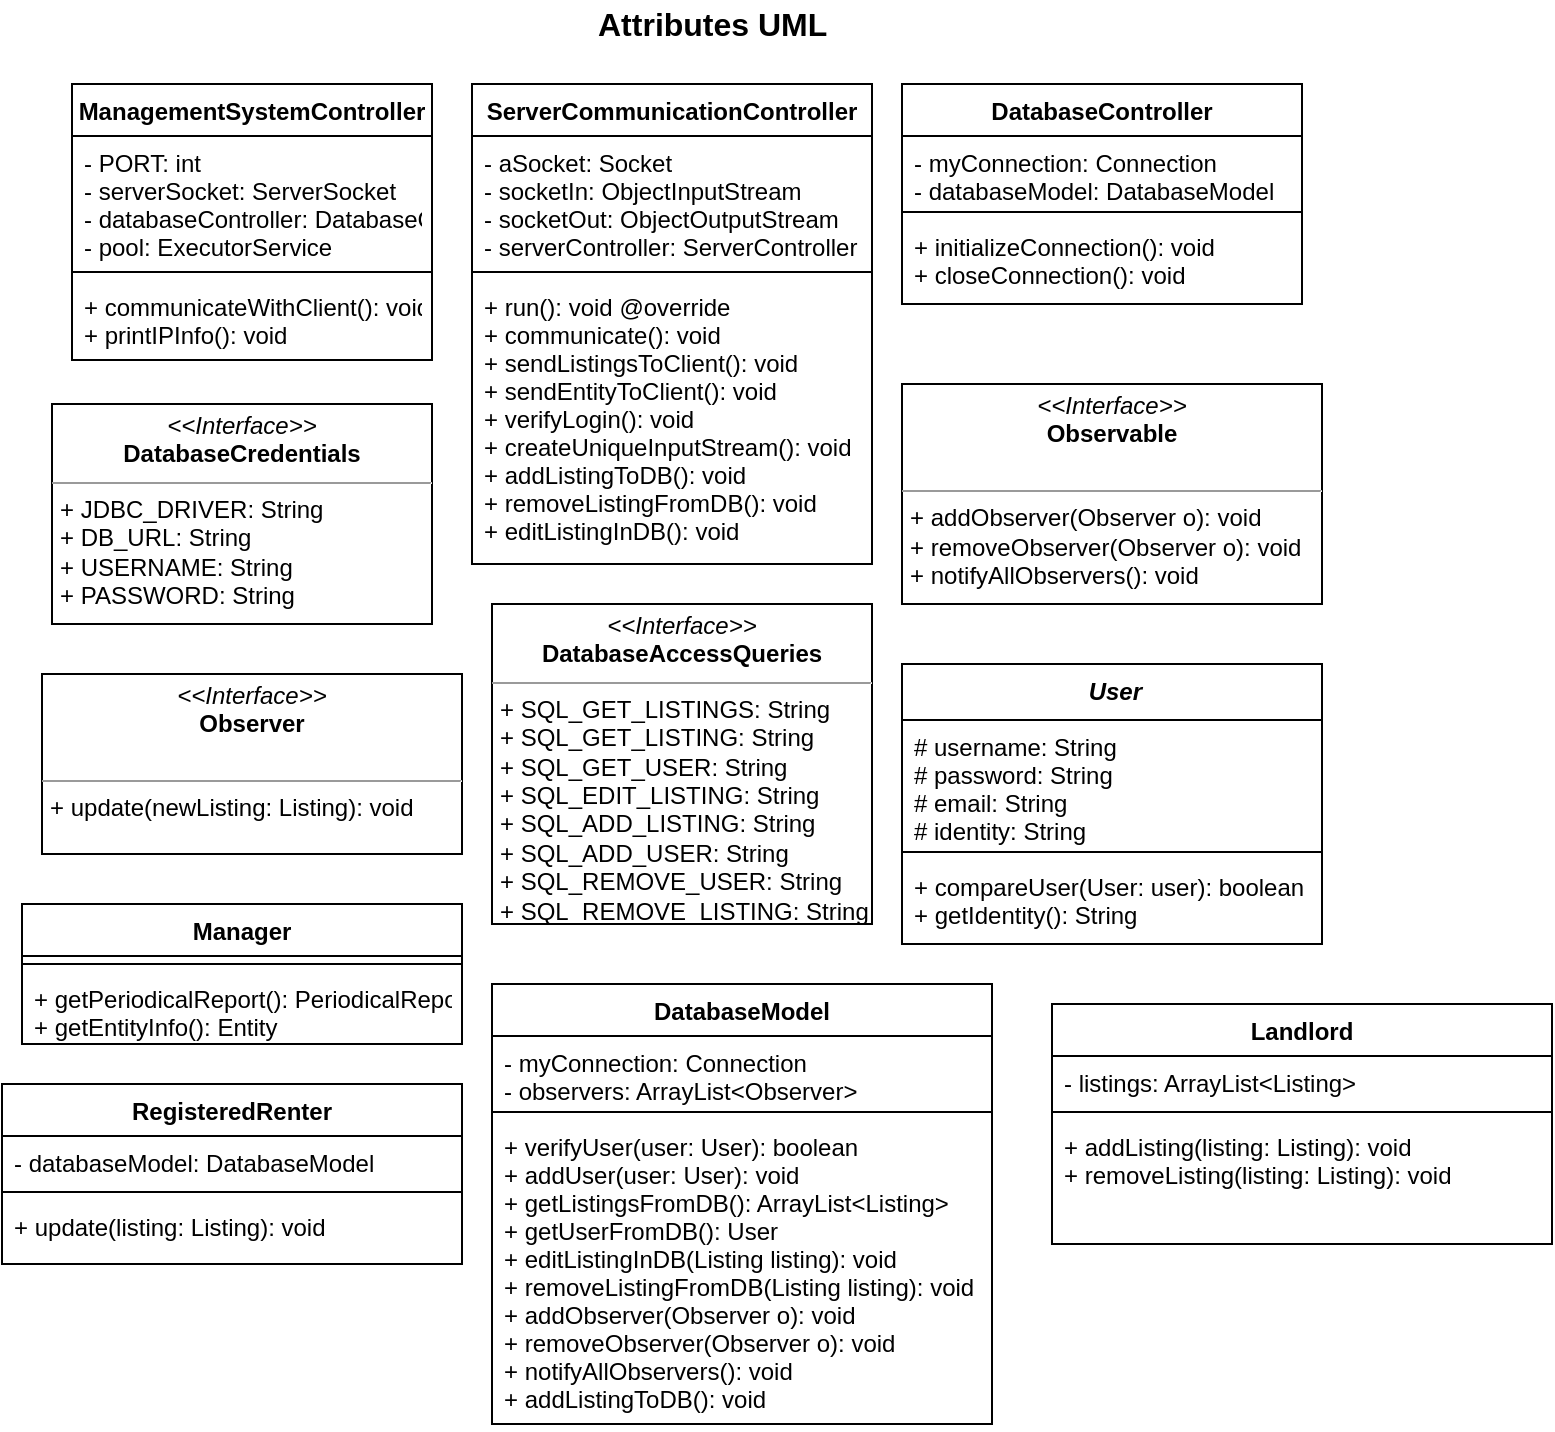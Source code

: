 <mxfile version="12.1.7" type="device" pages="2"><diagram id="ZjLMjwhQhprOJJlXnd0U" name="Server"><mxGraphModel dx="932" dy="666" grid="1" gridSize="10" guides="1" tooltips="1" connect="1" arrows="1" fold="1" page="1" pageScale="1" pageWidth="850" pageHeight="1100" math="0" shadow="0"><root><mxCell id="0"/><mxCell id="1" parent="0"/><mxCell id="1VRSqPTS7MDzM6fTv4VK-1" value="ManagementSystemController" style="swimlane;fontStyle=1;align=center;verticalAlign=top;childLayout=stackLayout;horizontal=1;startSize=26;horizontalStack=0;resizeParent=1;resizeParentMax=0;resizeLast=0;collapsible=1;marginBottom=0;" parent="1" vertex="1"><mxGeometry x="50" y="70" width="180" height="138" as="geometry"/></mxCell><mxCell id="1VRSqPTS7MDzM6fTv4VK-2" value="- PORT: int&#10;- serverSocket: ServerSocket&#10;- databaseController: DatabaseController&#10;- pool: ExecutorService" style="text;strokeColor=none;fillColor=none;align=left;verticalAlign=top;spacingLeft=4;spacingRight=4;overflow=hidden;rotatable=0;points=[[0,0.5],[1,0.5]];portConstraint=eastwest;" parent="1VRSqPTS7MDzM6fTv4VK-1" vertex="1"><mxGeometry y="26" width="180" height="64" as="geometry"/></mxCell><mxCell id="1VRSqPTS7MDzM6fTv4VK-3" value="" style="line;strokeWidth=1;fillColor=none;align=left;verticalAlign=middle;spacingTop=-1;spacingLeft=3;spacingRight=3;rotatable=0;labelPosition=right;points=[];portConstraint=eastwest;" parent="1VRSqPTS7MDzM6fTv4VK-1" vertex="1"><mxGeometry y="90" width="180" height="8" as="geometry"/></mxCell><mxCell id="1VRSqPTS7MDzM6fTv4VK-4" value="+ communicateWithClient(): void&#10;+ printIPInfo(): void" style="text;strokeColor=none;fillColor=none;align=left;verticalAlign=top;spacingLeft=4;spacingRight=4;overflow=hidden;rotatable=0;points=[[0,0.5],[1,0.5]];portConstraint=eastwest;" parent="1VRSqPTS7MDzM6fTv4VK-1" vertex="1"><mxGeometry y="98" width="180" height="40" as="geometry"/></mxCell><mxCell id="1VRSqPTS7MDzM6fTv4VK-5" value="ServerCommunicationController" style="swimlane;fontStyle=1;align=center;verticalAlign=top;childLayout=stackLayout;horizontal=1;startSize=26;horizontalStack=0;resizeParent=1;resizeParentMax=0;resizeLast=0;collapsible=1;marginBottom=0;" parent="1" vertex="1"><mxGeometry x="250" y="70" width="200" height="240" as="geometry"/></mxCell><mxCell id="1VRSqPTS7MDzM6fTv4VK-6" value="- aSocket: Socket&#10;- socketIn: ObjectInputStream&#10;- socketOut: ObjectOutputStream&#10;- serverController: ServerController" style="text;strokeColor=none;fillColor=none;align=left;verticalAlign=top;spacingLeft=4;spacingRight=4;overflow=hidden;rotatable=0;points=[[0,0.5],[1,0.5]];portConstraint=eastwest;" parent="1VRSqPTS7MDzM6fTv4VK-5" vertex="1"><mxGeometry y="26" width="200" height="64" as="geometry"/></mxCell><mxCell id="1VRSqPTS7MDzM6fTv4VK-7" value="" style="line;strokeWidth=1;fillColor=none;align=left;verticalAlign=middle;spacingTop=-1;spacingLeft=3;spacingRight=3;rotatable=0;labelPosition=right;points=[];portConstraint=eastwest;" parent="1VRSqPTS7MDzM6fTv4VK-5" vertex="1"><mxGeometry y="90" width="200" height="8" as="geometry"/></mxCell><mxCell id="1VRSqPTS7MDzM6fTv4VK-8" value="+ run(): void @override&#10;+ communicate(): void&#10;+ sendListingsToClient(): void&#10;+ sendEntityToClient(): void&#10;+ verifyLogin(): void&#10;+ createUniqueInputStream(): void&#10;+ addListingToDB(): void&#10;+ removeListingFromDB(): void&#10;+ editListingInDB(): void&#10;" style="text;strokeColor=none;fillColor=none;align=left;verticalAlign=top;spacingLeft=4;spacingRight=4;overflow=hidden;rotatable=0;points=[[0,0.5],[1,0.5]];portConstraint=eastwest;" parent="1VRSqPTS7MDzM6fTv4VK-5" vertex="1"><mxGeometry y="98" width="200" height="142" as="geometry"/></mxCell><mxCell id="1VRSqPTS7MDzM6fTv4VK-9" value="DatabaseController" style="swimlane;fontStyle=1;align=center;verticalAlign=top;childLayout=stackLayout;horizontal=1;startSize=26;horizontalStack=0;resizeParent=1;resizeParentMax=0;resizeLast=0;collapsible=1;marginBottom=0;" parent="1" vertex="1"><mxGeometry x="465" y="70" width="200" height="110" as="geometry"/></mxCell><mxCell id="1VRSqPTS7MDzM6fTv4VK-10" value="- myConnection: Connection&#10;- databaseModel: DatabaseModel" style="text;strokeColor=none;fillColor=none;align=left;verticalAlign=top;spacingLeft=4;spacingRight=4;overflow=hidden;rotatable=0;points=[[0,0.5],[1,0.5]];portConstraint=eastwest;" parent="1VRSqPTS7MDzM6fTv4VK-9" vertex="1"><mxGeometry y="26" width="200" height="34" as="geometry"/></mxCell><mxCell id="1VRSqPTS7MDzM6fTv4VK-11" value="" style="line;strokeWidth=1;fillColor=none;align=left;verticalAlign=middle;spacingTop=-1;spacingLeft=3;spacingRight=3;rotatable=0;labelPosition=right;points=[];portConstraint=eastwest;" parent="1VRSqPTS7MDzM6fTv4VK-9" vertex="1"><mxGeometry y="60" width="200" height="8" as="geometry"/></mxCell><mxCell id="1VRSqPTS7MDzM6fTv4VK-12" value="+ initializeConnection(): void&#10;+ closeConnection(): void&#10;" style="text;strokeColor=none;fillColor=none;align=left;verticalAlign=top;spacingLeft=4;spacingRight=4;overflow=hidden;rotatable=0;points=[[0,0.5],[1,0.5]];portConstraint=eastwest;" parent="1VRSqPTS7MDzM6fTv4VK-9" vertex="1"><mxGeometry y="68" width="200" height="42" as="geometry"/></mxCell><mxCell id="1VRSqPTS7MDzM6fTv4VK-17" value="&lt;p style=&quot;margin: 0px ; margin-top: 4px ; text-align: center&quot;&gt;&lt;i&gt;&amp;lt;&amp;lt;Interface&amp;gt;&amp;gt;&lt;/i&gt;&lt;br&gt;&lt;b&gt;DatabaseCredentials&lt;/b&gt;&lt;/p&gt;&lt;hr size=&quot;1&quot;&gt;&lt;p style=&quot;margin: 0px ; margin-left: 4px&quot;&gt;+ JDBC_DRIVER: String&lt;/p&gt;&lt;p style=&quot;margin: 0px ; margin-left: 4px&quot;&gt;+ DB_URL: String&lt;/p&gt;&lt;p style=&quot;margin: 0px ; margin-left: 4px&quot;&gt;+ USERNAME: String&lt;/p&gt;&lt;p style=&quot;margin: 0px ; margin-left: 4px&quot;&gt;+ PASSWORD: String&lt;/p&gt;" style="verticalAlign=top;align=left;overflow=fill;fontSize=12;fontFamily=Helvetica;html=1;" parent="1" vertex="1"><mxGeometry x="40" y="230" width="190" height="110" as="geometry"/></mxCell><mxCell id="1VRSqPTS7MDzM6fTv4VK-18" value="&lt;p style=&quot;margin: 0px ; margin-top: 4px ; text-align: center&quot;&gt;&lt;i&gt;&amp;lt;&amp;lt;Interface&amp;gt;&amp;gt;&lt;/i&gt;&lt;br&gt;&lt;b&gt;DatabaseAccessQueries&lt;/b&gt;&lt;/p&gt;&lt;hr size=&quot;1&quot;&gt;&lt;p style=&quot;margin: 0px ; margin-left: 4px&quot;&gt;+ SQL_GET_LISTINGS: String&lt;/p&gt;&lt;p style=&quot;margin: 0px ; margin-left: 4px&quot;&gt;+ SQL_GET_LISTING: String&lt;/p&gt;&lt;p style=&quot;margin: 0px ; margin-left: 4px&quot;&gt;+ SQL_GET_USER: String&lt;/p&gt;&lt;p style=&quot;margin: 0px ; margin-left: 4px&quot;&gt;+ SQL_EDIT_LISTING: String&lt;/p&gt;&lt;p style=&quot;margin: 0px ; margin-left: 4px&quot;&gt;+ SQL_ADD_LISTING: String&lt;/p&gt;&lt;p style=&quot;margin: 0px ; margin-left: 4px&quot;&gt;+ SQL_ADD_USER: String&lt;/p&gt;&lt;p style=&quot;margin: 0px ; margin-left: 4px&quot;&gt;+ SQL_REMOVE_USER: String&lt;/p&gt;&lt;p style=&quot;margin: 0px ; margin-left: 4px&quot;&gt;+ SQL_REMOVE_LISTING: String&lt;/p&gt;" style="verticalAlign=top;align=left;overflow=fill;fontSize=12;fontFamily=Helvetica;html=1;" parent="1" vertex="1"><mxGeometry x="260" y="330" width="190" height="160" as="geometry"/></mxCell><mxCell id="1VRSqPTS7MDzM6fTv4VK-20" value="&lt;p style=&quot;margin: 0px ; margin-top: 4px ; text-align: center&quot;&gt;&lt;i&gt;&amp;lt;&amp;lt;Interface&amp;gt;&amp;gt;&lt;/i&gt;&lt;br&gt;&lt;b&gt;Observable&lt;/b&gt;&lt;/p&gt;&lt;p style=&quot;margin: 0px ; margin-left: 4px&quot;&gt;&lt;br&gt;&lt;/p&gt;&lt;hr size=&quot;1&quot;&gt;&lt;p style=&quot;margin: 0px ; margin-left: 4px&quot;&gt;+ addObserver(Observer o): void&lt;/p&gt;&lt;p style=&quot;margin: 0px ; margin-left: 4px&quot;&gt;+ removeObserver(Observer o): void&lt;/p&gt;&lt;p style=&quot;margin: 0px ; margin-left: 4px&quot;&gt;+ notifyAllObservers(): void&lt;/p&gt;" style="verticalAlign=top;align=left;overflow=fill;fontSize=12;fontFamily=Helvetica;html=1;" parent="1" vertex="1"><mxGeometry x="465" y="220" width="210" height="110" as="geometry"/></mxCell><mxCell id="1VRSqPTS7MDzM6fTv4VK-21" value="&lt;p style=&quot;margin: 0px ; margin-top: 4px ; text-align: center&quot;&gt;&lt;i&gt;&amp;lt;&amp;lt;Interface&amp;gt;&amp;gt;&lt;/i&gt;&lt;br&gt;&lt;b&gt;Observer&lt;/b&gt;&lt;/p&gt;&lt;p style=&quot;margin: 0px ; margin-left: 4px&quot;&gt;&lt;br&gt;&lt;/p&gt;&lt;hr size=&quot;1&quot;&gt;&lt;p style=&quot;margin: 0px ; margin-left: 4px&quot;&gt;+ update(newListing: Listing): void&lt;/p&gt;" style="verticalAlign=top;align=left;overflow=fill;fontSize=12;fontFamily=Helvetica;html=1;" parent="1" vertex="1"><mxGeometry x="35" y="365" width="210" height="90" as="geometry"/></mxCell><mxCell id="1VRSqPTS7MDzM6fTv4VK-22" value="DatabaseModel" style="swimlane;fontStyle=1;align=center;verticalAlign=top;childLayout=stackLayout;horizontal=1;startSize=26;horizontalStack=0;resizeParent=1;resizeParentMax=0;resizeLast=0;collapsible=1;marginBottom=0;" parent="1" vertex="1"><mxGeometry x="260" y="520" width="250" height="220" as="geometry"/></mxCell><mxCell id="1VRSqPTS7MDzM6fTv4VK-23" value="- myConnection: Connection&#10;- observers: ArrayList&lt;Observer&gt;" style="text;strokeColor=none;fillColor=none;align=left;verticalAlign=top;spacingLeft=4;spacingRight=4;overflow=hidden;rotatable=0;points=[[0,0.5],[1,0.5]];portConstraint=eastwest;" parent="1VRSqPTS7MDzM6fTv4VK-22" vertex="1"><mxGeometry y="26" width="250" height="34" as="geometry"/></mxCell><mxCell id="1VRSqPTS7MDzM6fTv4VK-24" value="" style="line;strokeWidth=1;fillColor=none;align=left;verticalAlign=middle;spacingTop=-1;spacingLeft=3;spacingRight=3;rotatable=0;labelPosition=right;points=[];portConstraint=eastwest;" parent="1VRSqPTS7MDzM6fTv4VK-22" vertex="1"><mxGeometry y="60" width="250" height="8" as="geometry"/></mxCell><mxCell id="1VRSqPTS7MDzM6fTv4VK-25" value="+ verifyUser(user: User): boolean&#10;+ addUser(user: User): void&#10;+ getListingsFromDB(): ArrayList&lt;Listing&gt;&#10;+ getUserFromDB(): User&#10;+ editListingInDB(Listing listing): void&#10;+ removeListingFromDB(Listing listing): void&#10;+ addObserver(Observer o): void&#10;+ removeObserver(Observer o): void&#10;+ notifyAllObservers(): void&#10;+ addListingToDB(): void" style="text;strokeColor=none;fillColor=none;align=left;verticalAlign=top;spacingLeft=4;spacingRight=4;overflow=hidden;rotatable=0;points=[[0,0.5],[1,0.5]];portConstraint=eastwest;" parent="1VRSqPTS7MDzM6fTv4VK-22" vertex="1"><mxGeometry y="68" width="250" height="152" as="geometry"/></mxCell><mxCell id="1VRSqPTS7MDzM6fTv4VK-30" value=" User" style="swimlane;fontStyle=3;align=center;verticalAlign=top;childLayout=stackLayout;horizontal=1;startSize=28;horizontalStack=0;resizeParent=1;resizeParentMax=0;resizeLast=0;collapsible=1;marginBottom=0;shadow=0;comic=0;noLabel=0;autosize=1;" parent="1" vertex="1"><mxGeometry x="465" y="360" width="210" height="140" as="geometry"><mxRectangle x="530" y="525" width="60" height="26" as="alternateBounds"/></mxGeometry></mxCell><mxCell id="1VRSqPTS7MDzM6fTv4VK-31" value="# username: String&#10;# password: String&#10;# email: String&#10;# identity: String" style="text;strokeColor=none;fillColor=none;align=left;verticalAlign=top;spacingLeft=4;spacingRight=4;overflow=hidden;rotatable=0;points=[[0,0.5],[1,0.5]];portConstraint=eastwest;" parent="1VRSqPTS7MDzM6fTv4VK-30" vertex="1"><mxGeometry y="28" width="210" height="62" as="geometry"/></mxCell><mxCell id="1VRSqPTS7MDzM6fTv4VK-32" value="" style="line;strokeWidth=1;fillColor=none;align=left;verticalAlign=middle;spacingTop=-1;spacingLeft=3;spacingRight=3;rotatable=0;labelPosition=right;points=[];portConstraint=eastwest;" parent="1VRSqPTS7MDzM6fTv4VK-30" vertex="1"><mxGeometry y="90" width="210" height="8" as="geometry"/></mxCell><mxCell id="1VRSqPTS7MDzM6fTv4VK-33" value="+ compareUser(User: user): boolean&#10;+ getIdentity(): String" style="text;strokeColor=none;fillColor=none;align=left;verticalAlign=top;spacingLeft=4;spacingRight=4;overflow=hidden;rotatable=0;points=[[0,0.5],[1,0.5]];portConstraint=eastwest;" parent="1VRSqPTS7MDzM6fTv4VK-30" vertex="1"><mxGeometry y="98" width="210" height="42" as="geometry"/></mxCell><mxCell id="0YHvkVPW5jOjqo-E0-1i-1" value="Manager" style="swimlane;fontStyle=1;align=center;verticalAlign=top;childLayout=stackLayout;horizontal=1;startSize=26;horizontalStack=0;resizeParent=1;resizeParentMax=0;resizeLast=0;collapsible=1;marginBottom=0;" parent="1" vertex="1"><mxGeometry x="25" y="480" width="220" height="70" as="geometry"/></mxCell><mxCell id="0YHvkVPW5jOjqo-E0-1i-3" value="" style="line;strokeWidth=1;fillColor=none;align=left;verticalAlign=middle;spacingTop=-1;spacingLeft=3;spacingRight=3;rotatable=0;labelPosition=right;points=[];portConstraint=eastwest;" parent="0YHvkVPW5jOjqo-E0-1i-1" vertex="1"><mxGeometry y="26" width="220" height="8" as="geometry"/></mxCell><mxCell id="0YHvkVPW5jOjqo-E0-1i-4" value="+ getPeriodicalReport(): PeriodicalReport&#10;+ getEntityInfo(): Entity" style="text;strokeColor=none;fillColor=none;align=left;verticalAlign=top;spacingLeft=4;spacingRight=4;overflow=hidden;rotatable=0;points=[[0,0.5],[1,0.5]];portConstraint=eastwest;" parent="0YHvkVPW5jOjqo-E0-1i-1" vertex="1"><mxGeometry y="34" width="220" height="36" as="geometry"/></mxCell><mxCell id="0YHvkVPW5jOjqo-E0-1i-5" value="RegisteredRenter" style="swimlane;fontStyle=1;align=center;verticalAlign=top;childLayout=stackLayout;horizontal=1;startSize=26;horizontalStack=0;resizeParent=1;resizeParentMax=0;resizeLast=0;collapsible=1;marginBottom=0;" parent="1" vertex="1"><mxGeometry x="15" y="570" width="230" height="90" as="geometry"/></mxCell><mxCell id="0YHvkVPW5jOjqo-E0-1i-6" value="- databaseModel: DatabaseModel" style="text;strokeColor=none;fillColor=none;align=left;verticalAlign=top;spacingLeft=4;spacingRight=4;overflow=hidden;rotatable=0;points=[[0,0.5],[1,0.5]];portConstraint=eastwest;" parent="0YHvkVPW5jOjqo-E0-1i-5" vertex="1"><mxGeometry y="26" width="230" height="24" as="geometry"/></mxCell><mxCell id="0YHvkVPW5jOjqo-E0-1i-7" value="" style="line;strokeWidth=1;fillColor=none;align=left;verticalAlign=middle;spacingTop=-1;spacingLeft=3;spacingRight=3;rotatable=0;labelPosition=right;points=[];portConstraint=eastwest;" parent="0YHvkVPW5jOjqo-E0-1i-5" vertex="1"><mxGeometry y="50" width="230" height="8" as="geometry"/></mxCell><mxCell id="0YHvkVPW5jOjqo-E0-1i-8" value="+ update(listing: Listing): void" style="text;strokeColor=none;fillColor=none;align=left;verticalAlign=top;spacingLeft=4;spacingRight=4;overflow=hidden;rotatable=0;points=[[0,0.5],[1,0.5]];portConstraint=eastwest;" parent="0YHvkVPW5jOjqo-E0-1i-5" vertex="1"><mxGeometry y="58" width="230" height="32" as="geometry"/></mxCell><mxCell id="0YHvkVPW5jOjqo-E0-1i-9" value="Landlord" style="swimlane;fontStyle=1;align=center;verticalAlign=top;childLayout=stackLayout;horizontal=1;startSize=26;horizontalStack=0;resizeParent=1;resizeParentMax=0;resizeLast=0;collapsible=1;marginBottom=0;" parent="1" vertex="1"><mxGeometry x="540" y="530" width="250" height="120" as="geometry"/></mxCell><mxCell id="0YHvkVPW5jOjqo-E0-1i-10" value="- listings: ArrayList&lt;Listing&gt;" style="text;strokeColor=none;fillColor=none;align=left;verticalAlign=top;spacingLeft=4;spacingRight=4;overflow=hidden;rotatable=0;points=[[0,0.5],[1,0.5]];portConstraint=eastwest;" parent="0YHvkVPW5jOjqo-E0-1i-9" vertex="1"><mxGeometry y="26" width="250" height="24" as="geometry"/></mxCell><mxCell id="0YHvkVPW5jOjqo-E0-1i-11" value="" style="line;strokeWidth=1;fillColor=none;align=left;verticalAlign=middle;spacingTop=-1;spacingLeft=3;spacingRight=3;rotatable=0;labelPosition=right;points=[];portConstraint=eastwest;" parent="0YHvkVPW5jOjqo-E0-1i-9" vertex="1"><mxGeometry y="50" width="250" height="8" as="geometry"/></mxCell><mxCell id="0YHvkVPW5jOjqo-E0-1i-12" value="+ addListing(listing: Listing): void&#10;+ removeListing(listing: Listing): void&#10;" style="text;strokeColor=none;fillColor=none;align=left;verticalAlign=top;spacingLeft=4;spacingRight=4;overflow=hidden;rotatable=0;points=[[0,0.5],[1,0.5]];portConstraint=eastwest;" parent="0YHvkVPW5jOjqo-E0-1i-9" vertex="1"><mxGeometry y="58" width="250" height="62" as="geometry"/></mxCell><mxCell id="vVW0H-O7tE9nujV-NMXP-1" value="&lt;font style=&quot;font-size: 16px&quot;&gt;&lt;b&gt;Attributes UML&lt;/b&gt;&lt;/font&gt;" style="text;html=1;resizable=0;points=[];autosize=1;align=left;verticalAlign=top;spacingTop=-4;" vertex="1" parent="1"><mxGeometry x="311" y="28" width="130" height="20" as="geometry"/></mxCell></root></mxGraphModel></diagram><diagram id="3SUpSqxtFr_uW6Sz9uFa" name="Client"><mxGraphModel dx="932" dy="666" grid="1" gridSize="10" guides="1" tooltips="1" connect="1" arrows="1" fold="1" page="1" pageScale="1" pageWidth="850" pageHeight="1100" math="0" shadow="0"><root><mxCell id="Jm9Ah27cHykwQWeEHrTl-0"/><mxCell id="Jm9Ah27cHykwQWeEHrTl-1" parent="Jm9Ah27cHykwQWeEHrTl-0"/><mxCell id="Jm9Ah27cHykwQWeEHrTl-2" value="ClientCommunicationController" style="swimlane;fontStyle=1;align=center;verticalAlign=top;childLayout=stackLayout;horizontal=1;startSize=26;horizontalStack=0;resizeParent=1;resizeParentMax=0;resizeLast=0;collapsible=1;marginBottom=0;shadow=0;comic=0;" parent="Jm9Ah27cHykwQWeEHrTl-1" vertex="1"><mxGeometry x="70" y="50" width="200" height="280" as="geometry"/></mxCell><mxCell id="Jm9Ah27cHykwQWeEHrTl-3" value="- socketOut: ObjectOutputStream&#10;- aSocket: Socket&#10;- socketIn: ObjectInputStream&#10;- loginController: Controller&#10;- emailController: Controller&#10;- mainController: Controller&#10;- searchListingController: Controller&#10;- listingsController: Controller&#10;- createListingController: Controller" style="text;strokeColor=none;fillColor=none;align=left;verticalAlign=top;spacingLeft=4;spacingRight=4;overflow=hidden;rotatable=0;points=[[0,0.5],[1,0.5]];portConstraint=eastwest;" parent="Jm9Ah27cHykwQWeEHrTl-2" vertex="1"><mxGeometry y="26" width="200" height="144" as="geometry"/></mxCell><mxCell id="Jm9Ah27cHykwQWeEHrTl-4" value="" style="line;strokeWidth=1;fillColor=none;align=left;verticalAlign=middle;spacingTop=-1;spacingLeft=3;spacingRight=3;rotatable=0;labelPosition=right;points=[];portConstraint=eastwest;" parent="Jm9Ah27cHykwQWeEHrTl-2" vertex="1"><mxGeometry y="170" width="200" height="8" as="geometry"/></mxCell><mxCell id="Jm9Ah27cHykwQWeEHrTl-5" value="+ main(args: String[]): void&#10;+ showMainWindow(): void&#10;+ showEmailView(): void&#10;+ showSearchListingView(): void&#10;+ showListingsView(): void&#10;+ showCreateListingView(): void" style="text;strokeColor=none;fillColor=none;align=left;verticalAlign=top;spacingLeft=4;spacingRight=4;overflow=hidden;rotatable=0;points=[[0,0.5],[1,0.5]];portConstraint=eastwest;" parent="Jm9Ah27cHykwQWeEHrTl-2" vertex="1"><mxGeometry y="178" width="200" height="102" as="geometry"/></mxCell><mxCell id="mTyMY5fy8ARRNTaRjfbF-0" value="Controller" style="swimlane;fontStyle=3;align=center;verticalAlign=top;childLayout=stackLayout;horizontal=1;startSize=26;horizontalStack=0;resizeParent=1;resizeParentMax=0;resizeLast=0;collapsible=1;marginBottom=0;shadow=0;comic=0;" parent="Jm9Ah27cHykwQWeEHrTl-1" vertex="1"><mxGeometry x="290" y="50" width="360" height="68" as="geometry"/></mxCell><mxCell id="mTyMY5fy8ARRNTaRjfbF-1" value="# clientCommunicationController: ClientCommunicationController" style="text;strokeColor=none;fillColor=none;align=left;verticalAlign=top;spacingLeft=4;spacingRight=4;overflow=hidden;rotatable=0;points=[[0,0.5],[1,0.5]];portConstraint=eastwest;" parent="mTyMY5fy8ARRNTaRjfbF-0" vertex="1"><mxGeometry y="26" width="360" height="34" as="geometry"/></mxCell><mxCell id="mTyMY5fy8ARRNTaRjfbF-2" value="" style="line;strokeWidth=1;fillColor=none;align=left;verticalAlign=middle;spacingTop=-1;spacingLeft=3;spacingRight=3;rotatable=0;labelPosition=right;points=[];portConstraint=eastwest;" parent="mTyMY5fy8ARRNTaRjfbF-0" vertex="1"><mxGeometry y="60" width="360" height="8" as="geometry"/></mxCell><mxCell id="mTyMY5fy8ARRNTaRjfbF-4" value="LoginController" style="swimlane;fontStyle=1;align=center;verticalAlign=top;childLayout=stackLayout;horizontal=1;startSize=26;horizontalStack=0;resizeParent=1;resizeParentMax=0;resizeLast=0;collapsible=1;marginBottom=0;shadow=0;comic=0;" parent="Jm9Ah27cHykwQWeEHrTl-1" vertex="1"><mxGeometry x="60" y="350" width="200" height="140" as="geometry"/></mxCell><mxCell id="mTyMY5fy8ARRNTaRjfbF-5" value="- loginView: LoginView&#10;- verified: boolean&#10;- user: User" style="text;strokeColor=none;fillColor=none;align=left;verticalAlign=top;spacingLeft=4;spacingRight=4;overflow=hidden;rotatable=0;points=[[0,0.5],[1,0.5]];portConstraint=eastwest;" parent="mTyMY5fy8ARRNTaRjfbF-4" vertex="1"><mxGeometry y="26" width="200" height="64" as="geometry"/></mxCell><mxCell id="mTyMY5fy8ARRNTaRjfbF-6" value="" style="line;strokeWidth=1;fillColor=none;align=left;verticalAlign=middle;spacingTop=-1;spacingLeft=3;spacingRight=3;rotatable=0;labelPosition=right;points=[];portConstraint=eastwest;" parent="mTyMY5fy8ARRNTaRjfbF-4" vertex="1"><mxGeometry y="90" width="200" height="8" as="geometry"/></mxCell><mxCell id="mTyMY5fy8ARRNTaRjfbF-7" value="+ loginListen(): void&#10;+ isVerified(): boolean" style="text;strokeColor=none;fillColor=none;align=left;verticalAlign=top;spacingLeft=4;spacingRight=4;overflow=hidden;rotatable=0;points=[[0,0.5],[1,0.5]];portConstraint=eastwest;" parent="mTyMY5fy8ARRNTaRjfbF-4" vertex="1"><mxGeometry y="98" width="200" height="42" as="geometry"/></mxCell><mxCell id="mTyMY5fy8ARRNTaRjfbF-8" value="EmailController" style="swimlane;fontStyle=1;align=center;verticalAlign=top;childLayout=stackLayout;horizontal=1;startSize=26;horizontalStack=0;resizeParent=1;resizeParentMax=0;resizeLast=0;collapsible=1;marginBottom=0;shadow=0;comic=0;" parent="Jm9Ah27cHykwQWeEHrTl-1" vertex="1"><mxGeometry x="290" y="150" width="200" height="100" as="geometry"/></mxCell><mxCell id="mTyMY5fy8ARRNTaRjfbF-9" value="- emailView: EmailView&#10;" style="text;strokeColor=none;fillColor=none;align=left;verticalAlign=top;spacingLeft=4;spacingRight=4;overflow=hidden;rotatable=0;points=[[0,0.5],[1,0.5]];portConstraint=eastwest;" parent="mTyMY5fy8ARRNTaRjfbF-8" vertex="1"><mxGeometry y="26" width="200" height="34" as="geometry"/></mxCell><mxCell id="mTyMY5fy8ARRNTaRjfbF-10" value="" style="line;strokeWidth=1;fillColor=none;align=left;verticalAlign=middle;spacingTop=-1;spacingLeft=3;spacingRight=3;rotatable=0;labelPosition=right;points=[];portConstraint=eastwest;" parent="mTyMY5fy8ARRNTaRjfbF-8" vertex="1"><mxGeometry y="60" width="200" height="8" as="geometry"/></mxCell><mxCell id="mTyMY5fy8ARRNTaRjfbF-11" value="+ sendEmailListen();" style="text;strokeColor=none;fillColor=none;align=left;verticalAlign=top;spacingLeft=4;spacingRight=4;overflow=hidden;rotatable=0;points=[[0,0.5],[1,0.5]];portConstraint=eastwest;" parent="mTyMY5fy8ARRNTaRjfbF-8" vertex="1"><mxGeometry y="68" width="200" height="32" as="geometry"/></mxCell><mxCell id="mTyMY5fy8ARRNTaRjfbF-12" value="MainController" style="swimlane;fontStyle=1;align=center;verticalAlign=top;childLayout=stackLayout;horizontal=1;startSize=26;horizontalStack=0;resizeParent=1;resizeParentMax=0;resizeLast=0;collapsible=1;marginBottom=0;shadow=0;comic=0;" parent="Jm9Ah27cHykwQWeEHrTl-1" vertex="1"><mxGeometry x="540" y="150" width="200" height="180" as="geometry"/></mxCell><mxCell id="mTyMY5fy8ARRNTaRjfbF-13" value="- mainView: MainView" style="text;strokeColor=none;fillColor=none;align=left;verticalAlign=top;spacingLeft=4;spacingRight=4;overflow=hidden;rotatable=0;points=[[0,0.5],[1,0.5]];portConstraint=eastwest;" parent="mTyMY5fy8ARRNTaRjfbF-12" vertex="1"><mxGeometry y="26" width="200" height="34" as="geometry"/></mxCell><mxCell id="mTyMY5fy8ARRNTaRjfbF-14" value="" style="line;strokeWidth=1;fillColor=none;align=left;verticalAlign=middle;spacingTop=-1;spacingLeft=3;spacingRight=3;rotatable=0;labelPosition=right;points=[];portConstraint=eastwest;" parent="mTyMY5fy8ARRNTaRjfbF-12" vertex="1"><mxGeometry y="60" width="200" height="8" as="geometry"/></mxCell><mxCell id="mTyMY5fy8ARRNTaRjfbF-15" value="+ searchListingListen(): void&#10;+ editListingListen(): void&#10;+ unsubscribeListen(): void&#10;+ createListingListen(): void&#10;+ getPeriodicalReportListen(): void&#10;+ changeFeeListen();&#10;+ viewEntityListen();&#10;" style="text;strokeColor=none;fillColor=none;align=left;verticalAlign=top;spacingLeft=4;spacingRight=4;overflow=hidden;rotatable=0;points=[[0,0.5],[1,0.5]];portConstraint=eastwest;" parent="mTyMY5fy8ARRNTaRjfbF-12" vertex="1"><mxGeometry y="68" width="200" height="112" as="geometry"/></mxCell><mxCell id="mTyMY5fy8ARRNTaRjfbF-16" value="SearchListingController" style="swimlane;fontStyle=1;align=center;verticalAlign=top;childLayout=stackLayout;horizontal=1;startSize=26;horizontalStack=0;resizeParent=1;resizeParentMax=0;resizeLast=0;collapsible=1;marginBottom=0;shadow=0;comic=0;" parent="Jm9Ah27cHykwQWeEHrTl-1" vertex="1"><mxGeometry x="290" y="280" width="230" height="100" as="geometry"/></mxCell><mxCell id="mTyMY5fy8ARRNTaRjfbF-17" value="- searchListingView: SearchListingView" style="text;strokeColor=none;fillColor=none;align=left;verticalAlign=top;spacingLeft=4;spacingRight=4;overflow=hidden;rotatable=0;points=[[0,0.5],[1,0.5]];portConstraint=eastwest;" parent="mTyMY5fy8ARRNTaRjfbF-16" vertex="1"><mxGeometry y="26" width="230" height="34" as="geometry"/></mxCell><mxCell id="mTyMY5fy8ARRNTaRjfbF-18" value="" style="line;strokeWidth=1;fillColor=none;align=left;verticalAlign=middle;spacingTop=-1;spacingLeft=3;spacingRight=3;rotatable=0;labelPosition=right;points=[];portConstraint=eastwest;" parent="mTyMY5fy8ARRNTaRjfbF-16" vertex="1"><mxGeometry y="60" width="230" height="8" as="geometry"/></mxCell><mxCell id="mTyMY5fy8ARRNTaRjfbF-19" value="+ searchListingListen();" style="text;strokeColor=none;fillColor=none;align=left;verticalAlign=top;spacingLeft=4;spacingRight=4;overflow=hidden;rotatable=0;points=[[0,0.5],[1,0.5]];portConstraint=eastwest;" parent="mTyMY5fy8ARRNTaRjfbF-16" vertex="1"><mxGeometry y="68" width="230" height="32" as="geometry"/></mxCell><mxCell id="mTyMY5fy8ARRNTaRjfbF-20" value="ListingsController" style="swimlane;fontStyle=1;align=center;verticalAlign=top;childLayout=stackLayout;horizontal=1;startSize=26;horizontalStack=0;resizeParent=1;resizeParentMax=0;resizeLast=0;collapsible=1;marginBottom=0;shadow=0;comic=0;" parent="Jm9Ah27cHykwQWeEHrTl-1" vertex="1"><mxGeometry x="290" y="390" width="230" height="100" as="geometry"/></mxCell><mxCell id="mTyMY5fy8ARRNTaRjfbF-21" value="- listingsView: ListingsView" style="text;strokeColor=none;fillColor=none;align=left;verticalAlign=top;spacingLeft=4;spacingRight=4;overflow=hidden;rotatable=0;points=[[0,0.5],[1,0.5]];portConstraint=eastwest;" parent="mTyMY5fy8ARRNTaRjfbF-20" vertex="1"><mxGeometry y="26" width="230" height="34" as="geometry"/></mxCell><mxCell id="mTyMY5fy8ARRNTaRjfbF-22" value="" style="line;strokeWidth=1;fillColor=none;align=left;verticalAlign=middle;spacingTop=-1;spacingLeft=3;spacingRight=3;rotatable=0;labelPosition=right;points=[];portConstraint=eastwest;" parent="mTyMY5fy8ARRNTaRjfbF-20" vertex="1"><mxGeometry y="60" width="230" height="8" as="geometry"/></mxCell><mxCell id="mTyMY5fy8ARRNTaRjfbF-23" value="+ selectListingListen();" style="text;strokeColor=none;fillColor=none;align=left;verticalAlign=top;spacingLeft=4;spacingRight=4;overflow=hidden;rotatable=0;points=[[0,0.5],[1,0.5]];portConstraint=eastwest;" parent="mTyMY5fy8ARRNTaRjfbF-20" vertex="1"><mxGeometry y="68" width="230" height="32" as="geometry"/></mxCell><mxCell id="mTyMY5fy8ARRNTaRjfbF-28" value="PeriodicalReportController" style="swimlane;fontStyle=1;align=center;verticalAlign=top;childLayout=stackLayout;horizontal=1;startSize=26;horizontalStack=0;resizeParent=1;resizeParentMax=0;resizeLast=0;collapsible=1;marginBottom=0;shadow=0;comic=0;" parent="Jm9Ah27cHykwQWeEHrTl-1" vertex="1"><mxGeometry x="60" y="510" width="260" height="100" as="geometry"/></mxCell><mxCell id="mTyMY5fy8ARRNTaRjfbF-29" value="- periodicalReportView: PeriodicalReportView" style="text;strokeColor=none;fillColor=none;align=left;verticalAlign=top;spacingLeft=4;spacingRight=4;overflow=hidden;rotatable=0;points=[[0,0.5],[1,0.5]];portConstraint=eastwest;" parent="mTyMY5fy8ARRNTaRjfbF-28" vertex="1"><mxGeometry y="26" width="260" height="34" as="geometry"/></mxCell><mxCell id="mTyMY5fy8ARRNTaRjfbF-30" value="" style="line;strokeWidth=1;fillColor=none;align=left;verticalAlign=middle;spacingTop=-1;spacingLeft=3;spacingRight=3;rotatable=0;labelPosition=right;points=[];portConstraint=eastwest;" parent="mTyMY5fy8ARRNTaRjfbF-28" vertex="1"><mxGeometry y="60" width="260" height="8" as="geometry"/></mxCell><mxCell id="mTyMY5fy8ARRNTaRjfbF-31" value="+ createReportListen();" style="text;strokeColor=none;fillColor=none;align=left;verticalAlign=top;spacingLeft=4;spacingRight=4;overflow=hidden;rotatable=0;points=[[0,0.5],[1,0.5]];portConstraint=eastwest;" parent="mTyMY5fy8ARRNTaRjfbF-28" vertex="1"><mxGeometry y="68" width="260" height="32" as="geometry"/></mxCell><mxCell id="mTyMY5fy8ARRNTaRjfbF-32" value="PeriodicalReport" style="swimlane;fontStyle=1;align=center;verticalAlign=top;childLayout=stackLayout;horizontal=1;startSize=26;horizontalStack=0;resizeParent=1;resizeParentMax=0;resizeLast=0;collapsible=1;marginBottom=0;shadow=0;comic=0;" parent="Jm9Ah27cHykwQWeEHrTl-1" vertex="1"><mxGeometry x="340" y="510" width="260" height="130" as="geometry"/></mxCell><mxCell id="mTyMY5fy8ARRNTaRjfbF-33" value="- numOfHousesListed: int&#10;- numOfHousesRented: int&#10;- numOfActiveListings: int&#10;- listings: ArrayList&lt;Listing&gt;&#10;- startDate: Date&#10;- endDate: Date" style="text;strokeColor=none;fillColor=none;align=left;verticalAlign=top;spacingLeft=4;spacingRight=4;overflow=hidden;rotatable=0;points=[[0,0.5],[1,0.5]];portConstraint=eastwest;" parent="mTyMY5fy8ARRNTaRjfbF-32" vertex="1"><mxGeometry y="26" width="260" height="94" as="geometry"/></mxCell><mxCell id="mTyMY5fy8ARRNTaRjfbF-34" value="" style="line;strokeWidth=1;fillColor=none;align=left;verticalAlign=middle;spacingTop=-1;spacingLeft=3;spacingRight=3;rotatable=0;labelPosition=right;points=[];portConstraint=eastwest;" parent="mTyMY5fy8ARRNTaRjfbF-32" vertex="1"><mxGeometry y="120" width="260" height="10" as="geometry"/></mxCell><mxCell id="mTyMY5fy8ARRNTaRjfbF-41" value="EmailView" style="swimlane;fontStyle=1;align=center;verticalAlign=top;childLayout=stackLayout;horizontal=1;startSize=26;horizontalStack=0;resizeParent=1;resizeParentMax=0;resizeLast=0;collapsible=1;marginBottom=0;shadow=0;comic=0;" parent="Jm9Ah27cHykwQWeEHrTl-1" vertex="1"><mxGeometry x="50" y="660" width="260" height="110" as="geometry"/></mxCell><mxCell id="mTyMY5fy8ARRNTaRjfbF-42" value="- components: Components" style="text;strokeColor=none;fillColor=none;align=left;verticalAlign=top;spacingLeft=4;spacingRight=4;overflow=hidden;rotatable=0;points=[[0,0.5],[1,0.5]];portConstraint=eastwest;" parent="mTyMY5fy8ARRNTaRjfbF-41" vertex="1"><mxGeometry y="26" width="260" height="34" as="geometry"/></mxCell><mxCell id="mTyMY5fy8ARRNTaRjfbF-43" value="" style="line;strokeWidth=1;fillColor=none;align=left;verticalAlign=middle;spacingTop=-1;spacingLeft=3;spacingRight=3;rotatable=0;labelPosition=right;points=[];portConstraint=eastwest;" parent="mTyMY5fy8ARRNTaRjfbF-41" vertex="1"><mxGeometry y="60" width="260" height="8" as="geometry"/></mxCell><mxCell id="mTyMY5fy8ARRNTaRjfbF-44" value="+ display(): void&#10;+ hide(): void" style="text;strokeColor=none;fillColor=none;align=left;verticalAlign=top;spacingLeft=4;spacingRight=4;overflow=hidden;rotatable=0;points=[[0,0.5],[1,0.5]];portConstraint=eastwest;" parent="mTyMY5fy8ARRNTaRjfbF-41" vertex="1"><mxGeometry y="68" width="260" height="42" as="geometry"/></mxCell><mxCell id="mTyMY5fy8ARRNTaRjfbF-45" value="SearchListingView" style="swimlane;fontStyle=1;align=center;verticalAlign=top;childLayout=stackLayout;horizontal=1;startSize=26;horizontalStack=0;resizeParent=1;resizeParentMax=0;resizeLast=0;collapsible=1;marginBottom=0;shadow=0;comic=0;" parent="Jm9Ah27cHykwQWeEHrTl-1" vertex="1"><mxGeometry x="320" y="660" width="260" height="110" as="geometry"/></mxCell><mxCell id="mTyMY5fy8ARRNTaRjfbF-46" value="- components: Components" style="text;strokeColor=none;fillColor=none;align=left;verticalAlign=top;spacingLeft=4;spacingRight=4;overflow=hidden;rotatable=0;points=[[0,0.5],[1,0.5]];portConstraint=eastwest;" parent="mTyMY5fy8ARRNTaRjfbF-45" vertex="1"><mxGeometry y="26" width="260" height="34" as="geometry"/></mxCell><mxCell id="mTyMY5fy8ARRNTaRjfbF-47" value="" style="line;strokeWidth=1;fillColor=none;align=left;verticalAlign=middle;spacingTop=-1;spacingLeft=3;spacingRight=3;rotatable=0;labelPosition=right;points=[];portConstraint=eastwest;" parent="mTyMY5fy8ARRNTaRjfbF-45" vertex="1"><mxGeometry y="60" width="260" height="8" as="geometry"/></mxCell><mxCell id="mTyMY5fy8ARRNTaRjfbF-48" value="+ display(): void&#10;+ hide(): void" style="text;strokeColor=none;fillColor=none;align=left;verticalAlign=top;spacingLeft=4;spacingRight=4;overflow=hidden;rotatable=0;points=[[0,0.5],[1,0.5]];portConstraint=eastwest;" parent="mTyMY5fy8ARRNTaRjfbF-45" vertex="1"><mxGeometry y="68" width="260" height="42" as="geometry"/></mxCell><mxCell id="mTyMY5fy8ARRNTaRjfbF-49" value="CreateListingView" style="swimlane;fontStyle=1;align=center;verticalAlign=top;childLayout=stackLayout;horizontal=1;startSize=26;horizontalStack=0;resizeParent=1;resizeParentMax=0;resizeLast=0;collapsible=1;marginBottom=0;shadow=0;comic=0;" parent="Jm9Ah27cHykwQWeEHrTl-1" vertex="1"><mxGeometry x="600" y="660" width="200" height="110" as="geometry"/></mxCell><mxCell id="mTyMY5fy8ARRNTaRjfbF-50" value="- components: Components" style="text;strokeColor=none;fillColor=none;align=left;verticalAlign=top;spacingLeft=4;spacingRight=4;overflow=hidden;rotatable=0;points=[[0,0.5],[1,0.5]];portConstraint=eastwest;" parent="mTyMY5fy8ARRNTaRjfbF-49" vertex="1"><mxGeometry y="26" width="200" height="34" as="geometry"/></mxCell><mxCell id="mTyMY5fy8ARRNTaRjfbF-51" value="" style="line;strokeWidth=1;fillColor=none;align=left;verticalAlign=middle;spacingTop=-1;spacingLeft=3;spacingRight=3;rotatable=0;labelPosition=right;points=[];portConstraint=eastwest;" parent="mTyMY5fy8ARRNTaRjfbF-49" vertex="1"><mxGeometry y="60" width="200" height="8" as="geometry"/></mxCell><mxCell id="mTyMY5fy8ARRNTaRjfbF-52" value="+ display(): void&#10;+ hide(): void" style="text;strokeColor=none;fillColor=none;align=left;verticalAlign=top;spacingLeft=4;spacingRight=4;overflow=hidden;rotatable=0;points=[[0,0.5],[1,0.5]];portConstraint=eastwest;" parent="mTyMY5fy8ARRNTaRjfbF-49" vertex="1"><mxGeometry y="68" width="200" height="42" as="geometry"/></mxCell><mxCell id="mTyMY5fy8ARRNTaRjfbF-53" value="ListingsView" style="swimlane;fontStyle=1;align=center;verticalAlign=top;childLayout=stackLayout;horizontal=1;startSize=26;horizontalStack=0;resizeParent=1;resizeParentMax=0;resizeLast=0;collapsible=1;marginBottom=0;shadow=0;comic=0;" parent="Jm9Ah27cHykwQWeEHrTl-1" vertex="1"><mxGeometry x="620" y="505" width="200" height="110" as="geometry"/></mxCell><mxCell id="mTyMY5fy8ARRNTaRjfbF-54" value="- components: Components" style="text;strokeColor=none;fillColor=none;align=left;verticalAlign=top;spacingLeft=4;spacingRight=4;overflow=hidden;rotatable=0;points=[[0,0.5],[1,0.5]];portConstraint=eastwest;" parent="mTyMY5fy8ARRNTaRjfbF-53" vertex="1"><mxGeometry y="26" width="200" height="34" as="geometry"/></mxCell><mxCell id="mTyMY5fy8ARRNTaRjfbF-55" value="" style="line;strokeWidth=1;fillColor=none;align=left;verticalAlign=middle;spacingTop=-1;spacingLeft=3;spacingRight=3;rotatable=0;labelPosition=right;points=[];portConstraint=eastwest;" parent="mTyMY5fy8ARRNTaRjfbF-53" vertex="1"><mxGeometry y="60" width="200" height="8" as="geometry"/></mxCell><mxCell id="mTyMY5fy8ARRNTaRjfbF-56" value="+ display(): void&#10;+ hide(): void" style="text;strokeColor=none;fillColor=none;align=left;verticalAlign=top;spacingLeft=4;spacingRight=4;overflow=hidden;rotatable=0;points=[[0,0.5],[1,0.5]];portConstraint=eastwest;" parent="mTyMY5fy8ARRNTaRjfbF-53" vertex="1"><mxGeometry y="68" width="200" height="42" as="geometry"/></mxCell><mxCell id="mTyMY5fy8ARRNTaRjfbF-57" value="PeriodicalReportView" style="swimlane;fontStyle=1;align=center;verticalAlign=top;childLayout=stackLayout;horizontal=1;startSize=26;horizontalStack=0;resizeParent=1;resizeParentMax=0;resizeLast=0;collapsible=1;marginBottom=0;shadow=0;comic=0;" parent="Jm9Ah27cHykwQWeEHrTl-1" vertex="1"><mxGeometry x="560" y="365" width="200" height="110" as="geometry"/></mxCell><mxCell id="mTyMY5fy8ARRNTaRjfbF-58" value="- components: Components" style="text;strokeColor=none;fillColor=none;align=left;verticalAlign=top;spacingLeft=4;spacingRight=4;overflow=hidden;rotatable=0;points=[[0,0.5],[1,0.5]];portConstraint=eastwest;" parent="mTyMY5fy8ARRNTaRjfbF-57" vertex="1"><mxGeometry y="26" width="200" height="34" as="geometry"/></mxCell><mxCell id="mTyMY5fy8ARRNTaRjfbF-59" value="" style="line;strokeWidth=1;fillColor=none;align=left;verticalAlign=middle;spacingTop=-1;spacingLeft=3;spacingRight=3;rotatable=0;labelPosition=right;points=[];portConstraint=eastwest;" parent="mTyMY5fy8ARRNTaRjfbF-57" vertex="1"><mxGeometry y="60" width="200" height="8" as="geometry"/></mxCell><mxCell id="mTyMY5fy8ARRNTaRjfbF-60" value="+ display(): void&#10;+ hide(): void" style="text;strokeColor=none;fillColor=none;align=left;verticalAlign=top;spacingLeft=4;spacingRight=4;overflow=hidden;rotatable=0;points=[[0,0.5],[1,0.5]];portConstraint=eastwest;" parent="mTyMY5fy8ARRNTaRjfbF-57" vertex="1"><mxGeometry y="68" width="200" height="42" as="geometry"/></mxCell></root></mxGraphModel></diagram></mxfile>